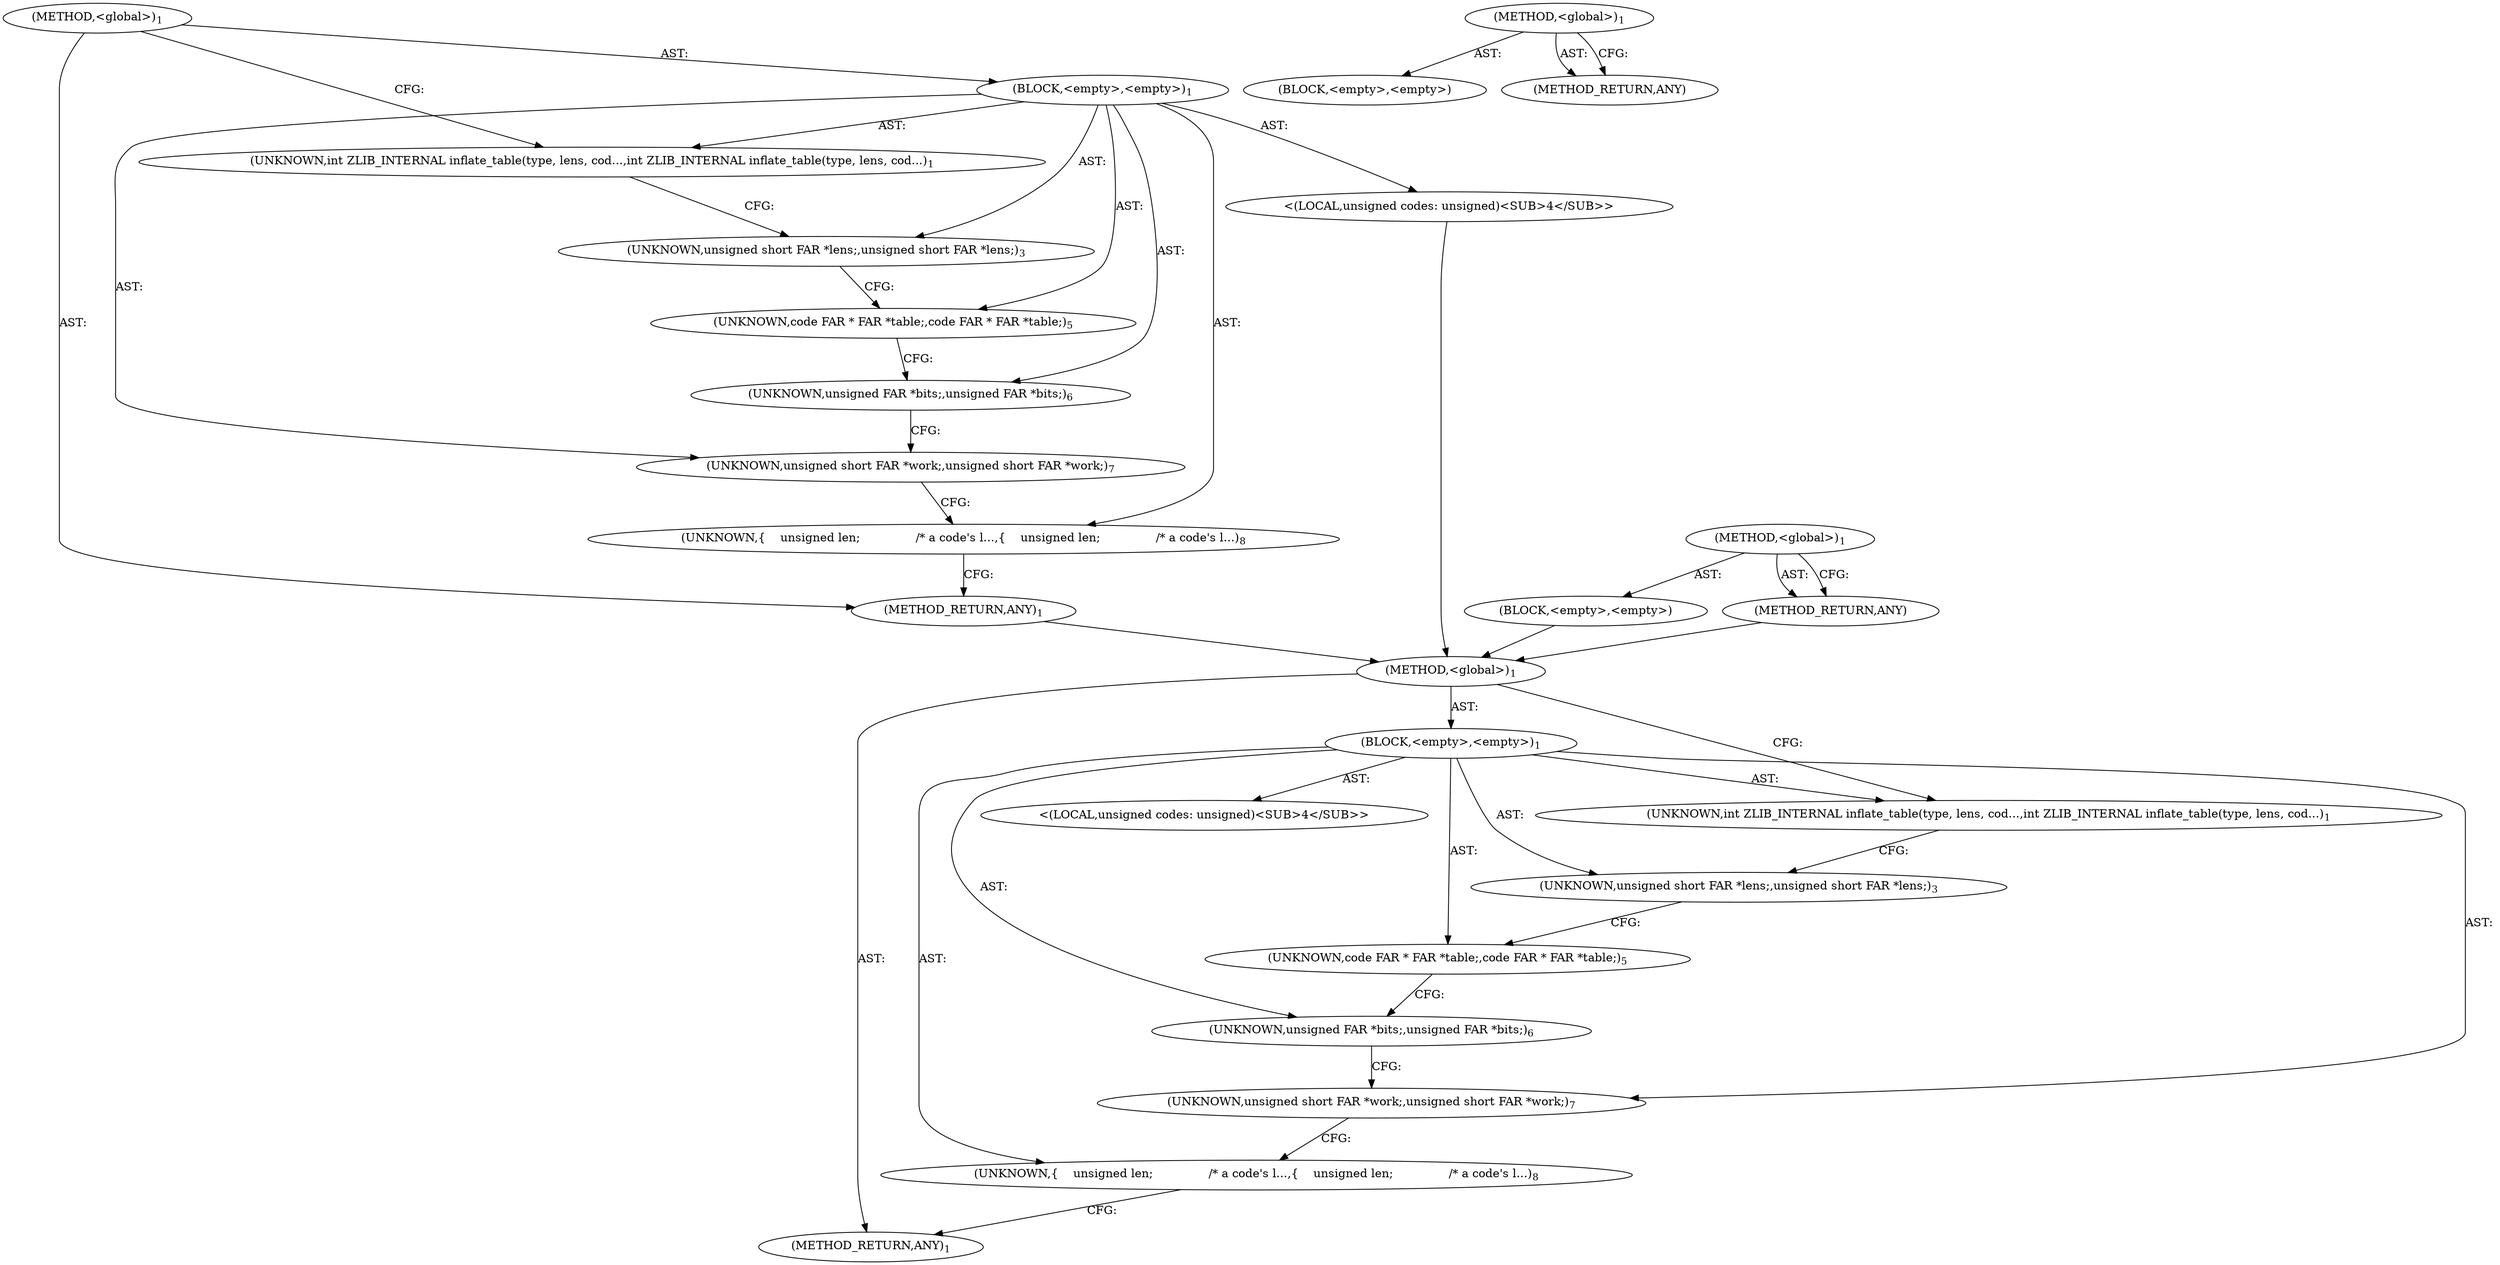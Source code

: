 digraph "&lt;global&gt;" {
vulnerable_6 [label=<(METHOD,&lt;global&gt;)<SUB>1</SUB>>];
vulnerable_7 [label=<(BLOCK,&lt;empty&gt;,&lt;empty&gt;)<SUB>1</SUB>>];
vulnerable_8 [label=<(UNKNOWN,int ZLIB_INTERNAL inflate_table(type, lens, cod...,int ZLIB_INTERNAL inflate_table(type, lens, cod...)<SUB>1</SUB>>];
vulnerable_9 [label=<(UNKNOWN,unsigned short FAR *lens;,unsigned short FAR *lens;)<SUB>3</SUB>>];
vulnerable_10 [label="<(LOCAL,unsigned codes: unsigned)<SUB>4</SUB>>"];
vulnerable_11 [label=<(UNKNOWN,code FAR * FAR *table;,code FAR * FAR *table;)<SUB>5</SUB>>];
vulnerable_12 [label=<(UNKNOWN,unsigned FAR *bits;,unsigned FAR *bits;)<SUB>6</SUB>>];
vulnerable_13 [label=<(UNKNOWN,unsigned short FAR *work;,unsigned short FAR *work;)<SUB>7</SUB>>];
vulnerable_14 [label=<(UNKNOWN,{
    unsigned len;               /* a code's l...,{
    unsigned len;               /* a code's l...)<SUB>8</SUB>>];
vulnerable_15 [label=<(METHOD_RETURN,ANY)<SUB>1</SUB>>];
vulnerable_22 [label=<(METHOD,&lt;global&gt;)<SUB>1</SUB>>];
vulnerable_23 [label=<(BLOCK,&lt;empty&gt;,&lt;empty&gt;)>];
vulnerable_24 [label=<(METHOD_RETURN,ANY)>];
fixed_6 [label=<(METHOD,&lt;global&gt;)<SUB>1</SUB>>];
fixed_7 [label=<(BLOCK,&lt;empty&gt;,&lt;empty&gt;)<SUB>1</SUB>>];
fixed_8 [label=<(UNKNOWN,int ZLIB_INTERNAL inflate_table(type, lens, cod...,int ZLIB_INTERNAL inflate_table(type, lens, cod...)<SUB>1</SUB>>];
fixed_9 [label=<(UNKNOWN,unsigned short FAR *lens;,unsigned short FAR *lens;)<SUB>3</SUB>>];
fixed_10 [label="<(LOCAL,unsigned codes: unsigned)<SUB>4</SUB>>"];
fixed_11 [label=<(UNKNOWN,code FAR * FAR *table;,code FAR * FAR *table;)<SUB>5</SUB>>];
fixed_12 [label=<(UNKNOWN,unsigned FAR *bits;,unsigned FAR *bits;)<SUB>6</SUB>>];
fixed_13 [label=<(UNKNOWN,unsigned short FAR *work;,unsigned short FAR *work;)<SUB>7</SUB>>];
fixed_14 [label=<(UNKNOWN,{
    unsigned len;               /* a code's l...,{
    unsigned len;               /* a code's l...)<SUB>8</SUB>>];
fixed_15 [label=<(METHOD_RETURN,ANY)<SUB>1</SUB>>];
fixed_22 [label=<(METHOD,&lt;global&gt;)<SUB>1</SUB>>];
fixed_23 [label=<(BLOCK,&lt;empty&gt;,&lt;empty&gt;)>];
fixed_24 [label=<(METHOD_RETURN,ANY)>];
vulnerable_6 -> vulnerable_7  [key=0, label="AST: "];
vulnerable_6 -> vulnerable_15  [key=0, label="AST: "];
vulnerable_6 -> vulnerable_8  [key=0, label="CFG: "];
vulnerable_7 -> vulnerable_8  [key=0, label="AST: "];
vulnerable_7 -> vulnerable_9  [key=0, label="AST: "];
vulnerable_7 -> vulnerable_10  [key=0, label="AST: "];
vulnerable_7 -> vulnerable_11  [key=0, label="AST: "];
vulnerable_7 -> vulnerable_12  [key=0, label="AST: "];
vulnerable_7 -> vulnerable_13  [key=0, label="AST: "];
vulnerable_7 -> vulnerable_14  [key=0, label="AST: "];
vulnerable_8 -> vulnerable_9  [key=0, label="CFG: "];
vulnerable_9 -> vulnerable_11  [key=0, label="CFG: "];
vulnerable_10 -> fixed_6  [key=0];
vulnerable_11 -> vulnerable_12  [key=0, label="CFG: "];
vulnerable_12 -> vulnerable_13  [key=0, label="CFG: "];
vulnerable_13 -> vulnerable_14  [key=0, label="CFG: "];
vulnerable_14 -> vulnerable_15  [key=0, label="CFG: "];
vulnerable_15 -> fixed_6  [key=0];
vulnerable_22 -> vulnerable_23  [key=0, label="AST: "];
vulnerable_22 -> vulnerable_24  [key=0, label="AST: "];
vulnerable_22 -> vulnerable_24  [key=1, label="CFG: "];
vulnerable_23 -> fixed_6  [key=0];
vulnerable_24 -> fixed_6  [key=0];
fixed_6 -> fixed_7  [key=0, label="AST: "];
fixed_6 -> fixed_15  [key=0, label="AST: "];
fixed_6 -> fixed_8  [key=0, label="CFG: "];
fixed_7 -> fixed_8  [key=0, label="AST: "];
fixed_7 -> fixed_9  [key=0, label="AST: "];
fixed_7 -> fixed_10  [key=0, label="AST: "];
fixed_7 -> fixed_11  [key=0, label="AST: "];
fixed_7 -> fixed_12  [key=0, label="AST: "];
fixed_7 -> fixed_13  [key=0, label="AST: "];
fixed_7 -> fixed_14  [key=0, label="AST: "];
fixed_8 -> fixed_9  [key=0, label="CFG: "];
fixed_9 -> fixed_11  [key=0, label="CFG: "];
fixed_11 -> fixed_12  [key=0, label="CFG: "];
fixed_12 -> fixed_13  [key=0, label="CFG: "];
fixed_13 -> fixed_14  [key=0, label="CFG: "];
fixed_14 -> fixed_15  [key=0, label="CFG: "];
fixed_22 -> fixed_23  [key=0, label="AST: "];
fixed_22 -> fixed_24  [key=0, label="AST: "];
fixed_22 -> fixed_24  [key=1, label="CFG: "];
}

